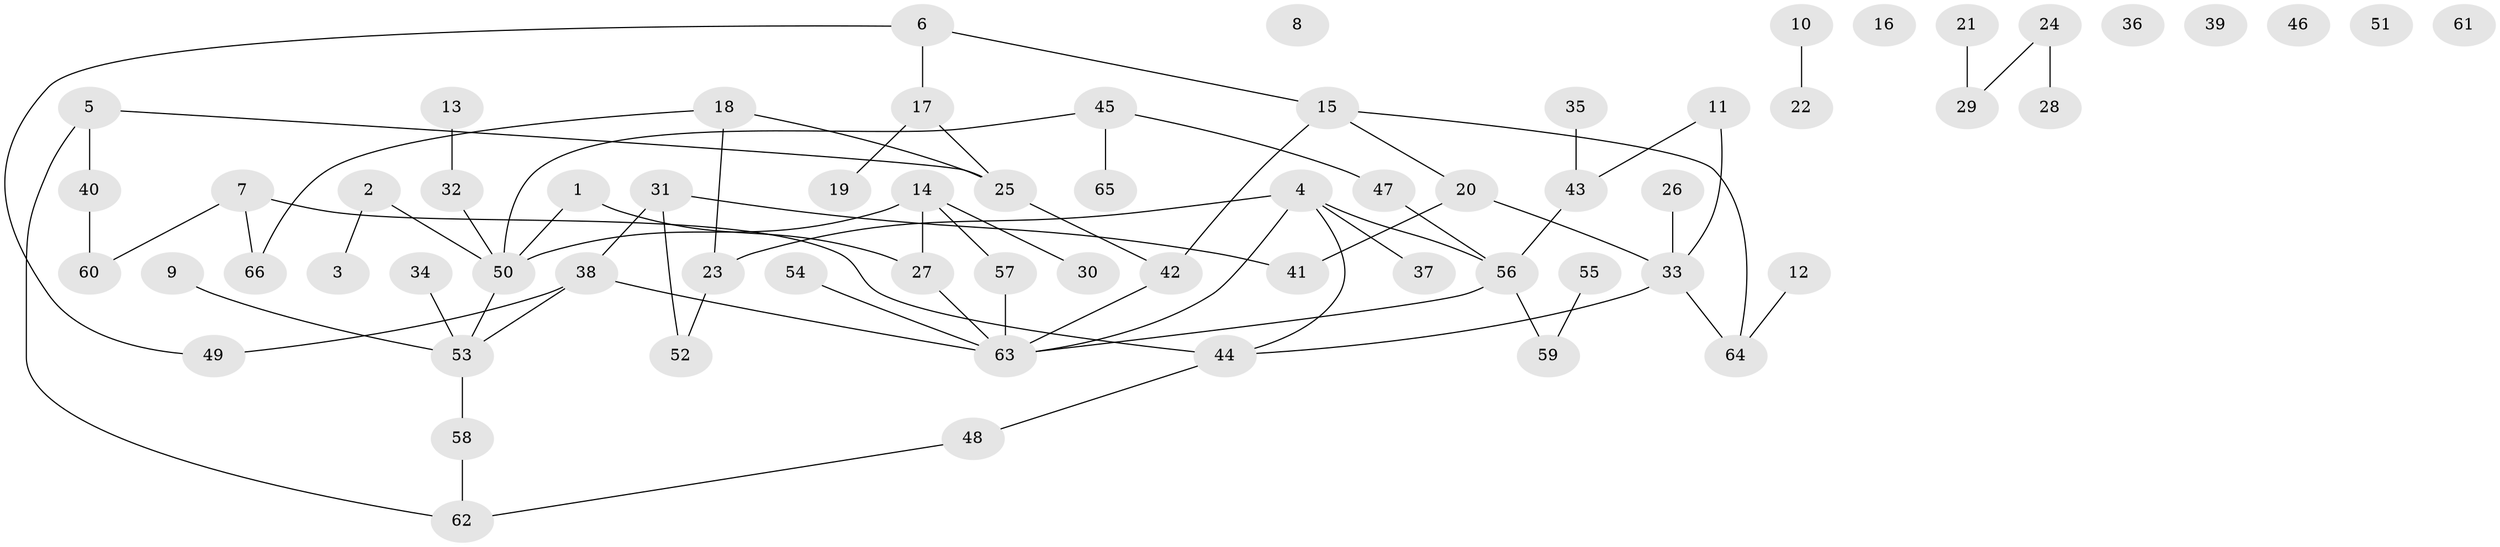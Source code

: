 // Generated by graph-tools (version 1.1) at 2025/49/03/09/25 03:49:06]
// undirected, 66 vertices, 73 edges
graph export_dot {
graph [start="1"]
  node [color=gray90,style=filled];
  1;
  2;
  3;
  4;
  5;
  6;
  7;
  8;
  9;
  10;
  11;
  12;
  13;
  14;
  15;
  16;
  17;
  18;
  19;
  20;
  21;
  22;
  23;
  24;
  25;
  26;
  27;
  28;
  29;
  30;
  31;
  32;
  33;
  34;
  35;
  36;
  37;
  38;
  39;
  40;
  41;
  42;
  43;
  44;
  45;
  46;
  47;
  48;
  49;
  50;
  51;
  52;
  53;
  54;
  55;
  56;
  57;
  58;
  59;
  60;
  61;
  62;
  63;
  64;
  65;
  66;
  1 -- 27;
  1 -- 50;
  2 -- 3;
  2 -- 50;
  4 -- 23;
  4 -- 37;
  4 -- 44;
  4 -- 56;
  4 -- 63;
  5 -- 25;
  5 -- 40;
  5 -- 62;
  6 -- 15;
  6 -- 17;
  6 -- 49;
  7 -- 44;
  7 -- 60;
  7 -- 66;
  9 -- 53;
  10 -- 22;
  11 -- 33;
  11 -- 43;
  12 -- 64;
  13 -- 32;
  14 -- 27;
  14 -- 30;
  14 -- 50;
  14 -- 57;
  15 -- 20;
  15 -- 42;
  15 -- 64;
  17 -- 19;
  17 -- 25;
  18 -- 23;
  18 -- 25;
  18 -- 66;
  20 -- 33;
  20 -- 41;
  21 -- 29;
  23 -- 52;
  24 -- 28;
  24 -- 29;
  25 -- 42;
  26 -- 33;
  27 -- 63;
  31 -- 38;
  31 -- 41;
  31 -- 52;
  32 -- 50;
  33 -- 44;
  33 -- 64;
  34 -- 53;
  35 -- 43;
  38 -- 49;
  38 -- 53;
  38 -- 63;
  40 -- 60;
  42 -- 63;
  43 -- 56;
  44 -- 48;
  45 -- 47;
  45 -- 50;
  45 -- 65;
  47 -- 56;
  48 -- 62;
  50 -- 53;
  53 -- 58;
  54 -- 63;
  55 -- 59;
  56 -- 59;
  56 -- 63;
  57 -- 63;
  58 -- 62;
}
